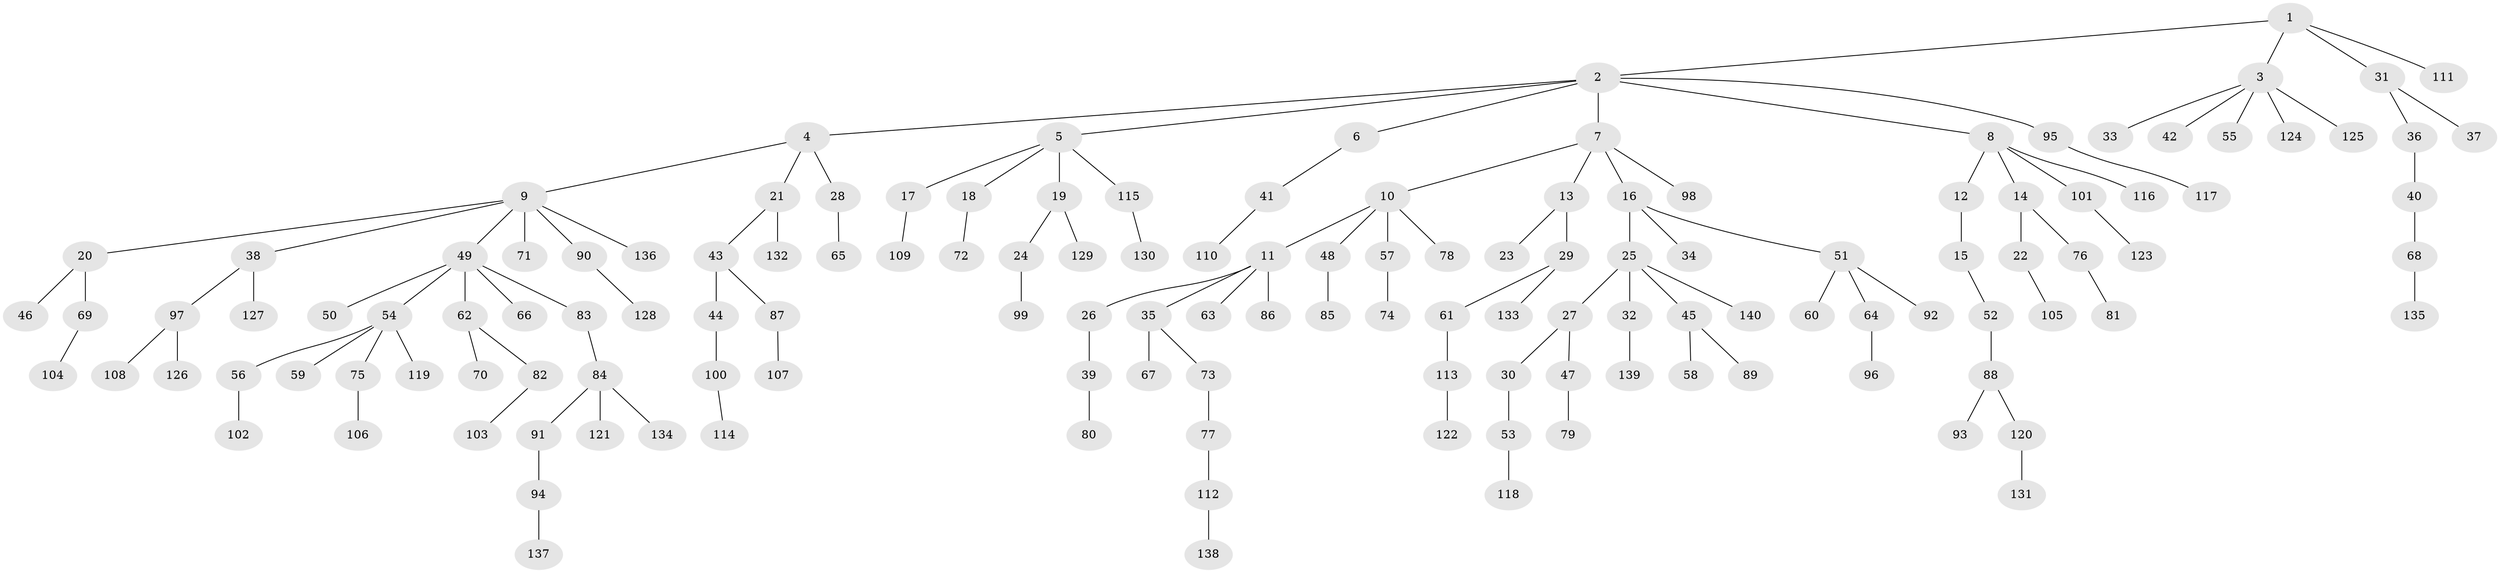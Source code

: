 // coarse degree distribution, {1: 0.6857142857142857, 2: 0.22857142857142856, 5: 0.02857142857142857, 8: 0.02857142857142857, 4: 0.014285714285714285, 28: 0.014285714285714285}
// Generated by graph-tools (version 1.1) at 2025/56/03/04/25 21:56:53]
// undirected, 140 vertices, 139 edges
graph export_dot {
graph [start="1"]
  node [color=gray90,style=filled];
  1;
  2;
  3;
  4;
  5;
  6;
  7;
  8;
  9;
  10;
  11;
  12;
  13;
  14;
  15;
  16;
  17;
  18;
  19;
  20;
  21;
  22;
  23;
  24;
  25;
  26;
  27;
  28;
  29;
  30;
  31;
  32;
  33;
  34;
  35;
  36;
  37;
  38;
  39;
  40;
  41;
  42;
  43;
  44;
  45;
  46;
  47;
  48;
  49;
  50;
  51;
  52;
  53;
  54;
  55;
  56;
  57;
  58;
  59;
  60;
  61;
  62;
  63;
  64;
  65;
  66;
  67;
  68;
  69;
  70;
  71;
  72;
  73;
  74;
  75;
  76;
  77;
  78;
  79;
  80;
  81;
  82;
  83;
  84;
  85;
  86;
  87;
  88;
  89;
  90;
  91;
  92;
  93;
  94;
  95;
  96;
  97;
  98;
  99;
  100;
  101;
  102;
  103;
  104;
  105;
  106;
  107;
  108;
  109;
  110;
  111;
  112;
  113;
  114;
  115;
  116;
  117;
  118;
  119;
  120;
  121;
  122;
  123;
  124;
  125;
  126;
  127;
  128;
  129;
  130;
  131;
  132;
  133;
  134;
  135;
  136;
  137;
  138;
  139;
  140;
  1 -- 2;
  1 -- 3;
  1 -- 31;
  1 -- 111;
  2 -- 4;
  2 -- 5;
  2 -- 6;
  2 -- 7;
  2 -- 8;
  2 -- 95;
  3 -- 33;
  3 -- 42;
  3 -- 55;
  3 -- 124;
  3 -- 125;
  4 -- 9;
  4 -- 21;
  4 -- 28;
  5 -- 17;
  5 -- 18;
  5 -- 19;
  5 -- 115;
  6 -- 41;
  7 -- 10;
  7 -- 13;
  7 -- 16;
  7 -- 98;
  8 -- 12;
  8 -- 14;
  8 -- 101;
  8 -- 116;
  9 -- 20;
  9 -- 38;
  9 -- 49;
  9 -- 71;
  9 -- 90;
  9 -- 136;
  10 -- 11;
  10 -- 48;
  10 -- 57;
  10 -- 78;
  11 -- 26;
  11 -- 35;
  11 -- 63;
  11 -- 86;
  12 -- 15;
  13 -- 23;
  13 -- 29;
  14 -- 22;
  14 -- 76;
  15 -- 52;
  16 -- 25;
  16 -- 34;
  16 -- 51;
  17 -- 109;
  18 -- 72;
  19 -- 24;
  19 -- 129;
  20 -- 46;
  20 -- 69;
  21 -- 43;
  21 -- 132;
  22 -- 105;
  24 -- 99;
  25 -- 27;
  25 -- 32;
  25 -- 45;
  25 -- 140;
  26 -- 39;
  27 -- 30;
  27 -- 47;
  28 -- 65;
  29 -- 61;
  29 -- 133;
  30 -- 53;
  31 -- 36;
  31 -- 37;
  32 -- 139;
  35 -- 67;
  35 -- 73;
  36 -- 40;
  38 -- 97;
  38 -- 127;
  39 -- 80;
  40 -- 68;
  41 -- 110;
  43 -- 44;
  43 -- 87;
  44 -- 100;
  45 -- 58;
  45 -- 89;
  47 -- 79;
  48 -- 85;
  49 -- 50;
  49 -- 54;
  49 -- 62;
  49 -- 66;
  49 -- 83;
  51 -- 60;
  51 -- 64;
  51 -- 92;
  52 -- 88;
  53 -- 118;
  54 -- 56;
  54 -- 59;
  54 -- 75;
  54 -- 119;
  56 -- 102;
  57 -- 74;
  61 -- 113;
  62 -- 70;
  62 -- 82;
  64 -- 96;
  68 -- 135;
  69 -- 104;
  73 -- 77;
  75 -- 106;
  76 -- 81;
  77 -- 112;
  82 -- 103;
  83 -- 84;
  84 -- 91;
  84 -- 121;
  84 -- 134;
  87 -- 107;
  88 -- 93;
  88 -- 120;
  90 -- 128;
  91 -- 94;
  94 -- 137;
  95 -- 117;
  97 -- 108;
  97 -- 126;
  100 -- 114;
  101 -- 123;
  112 -- 138;
  113 -- 122;
  115 -- 130;
  120 -- 131;
}
